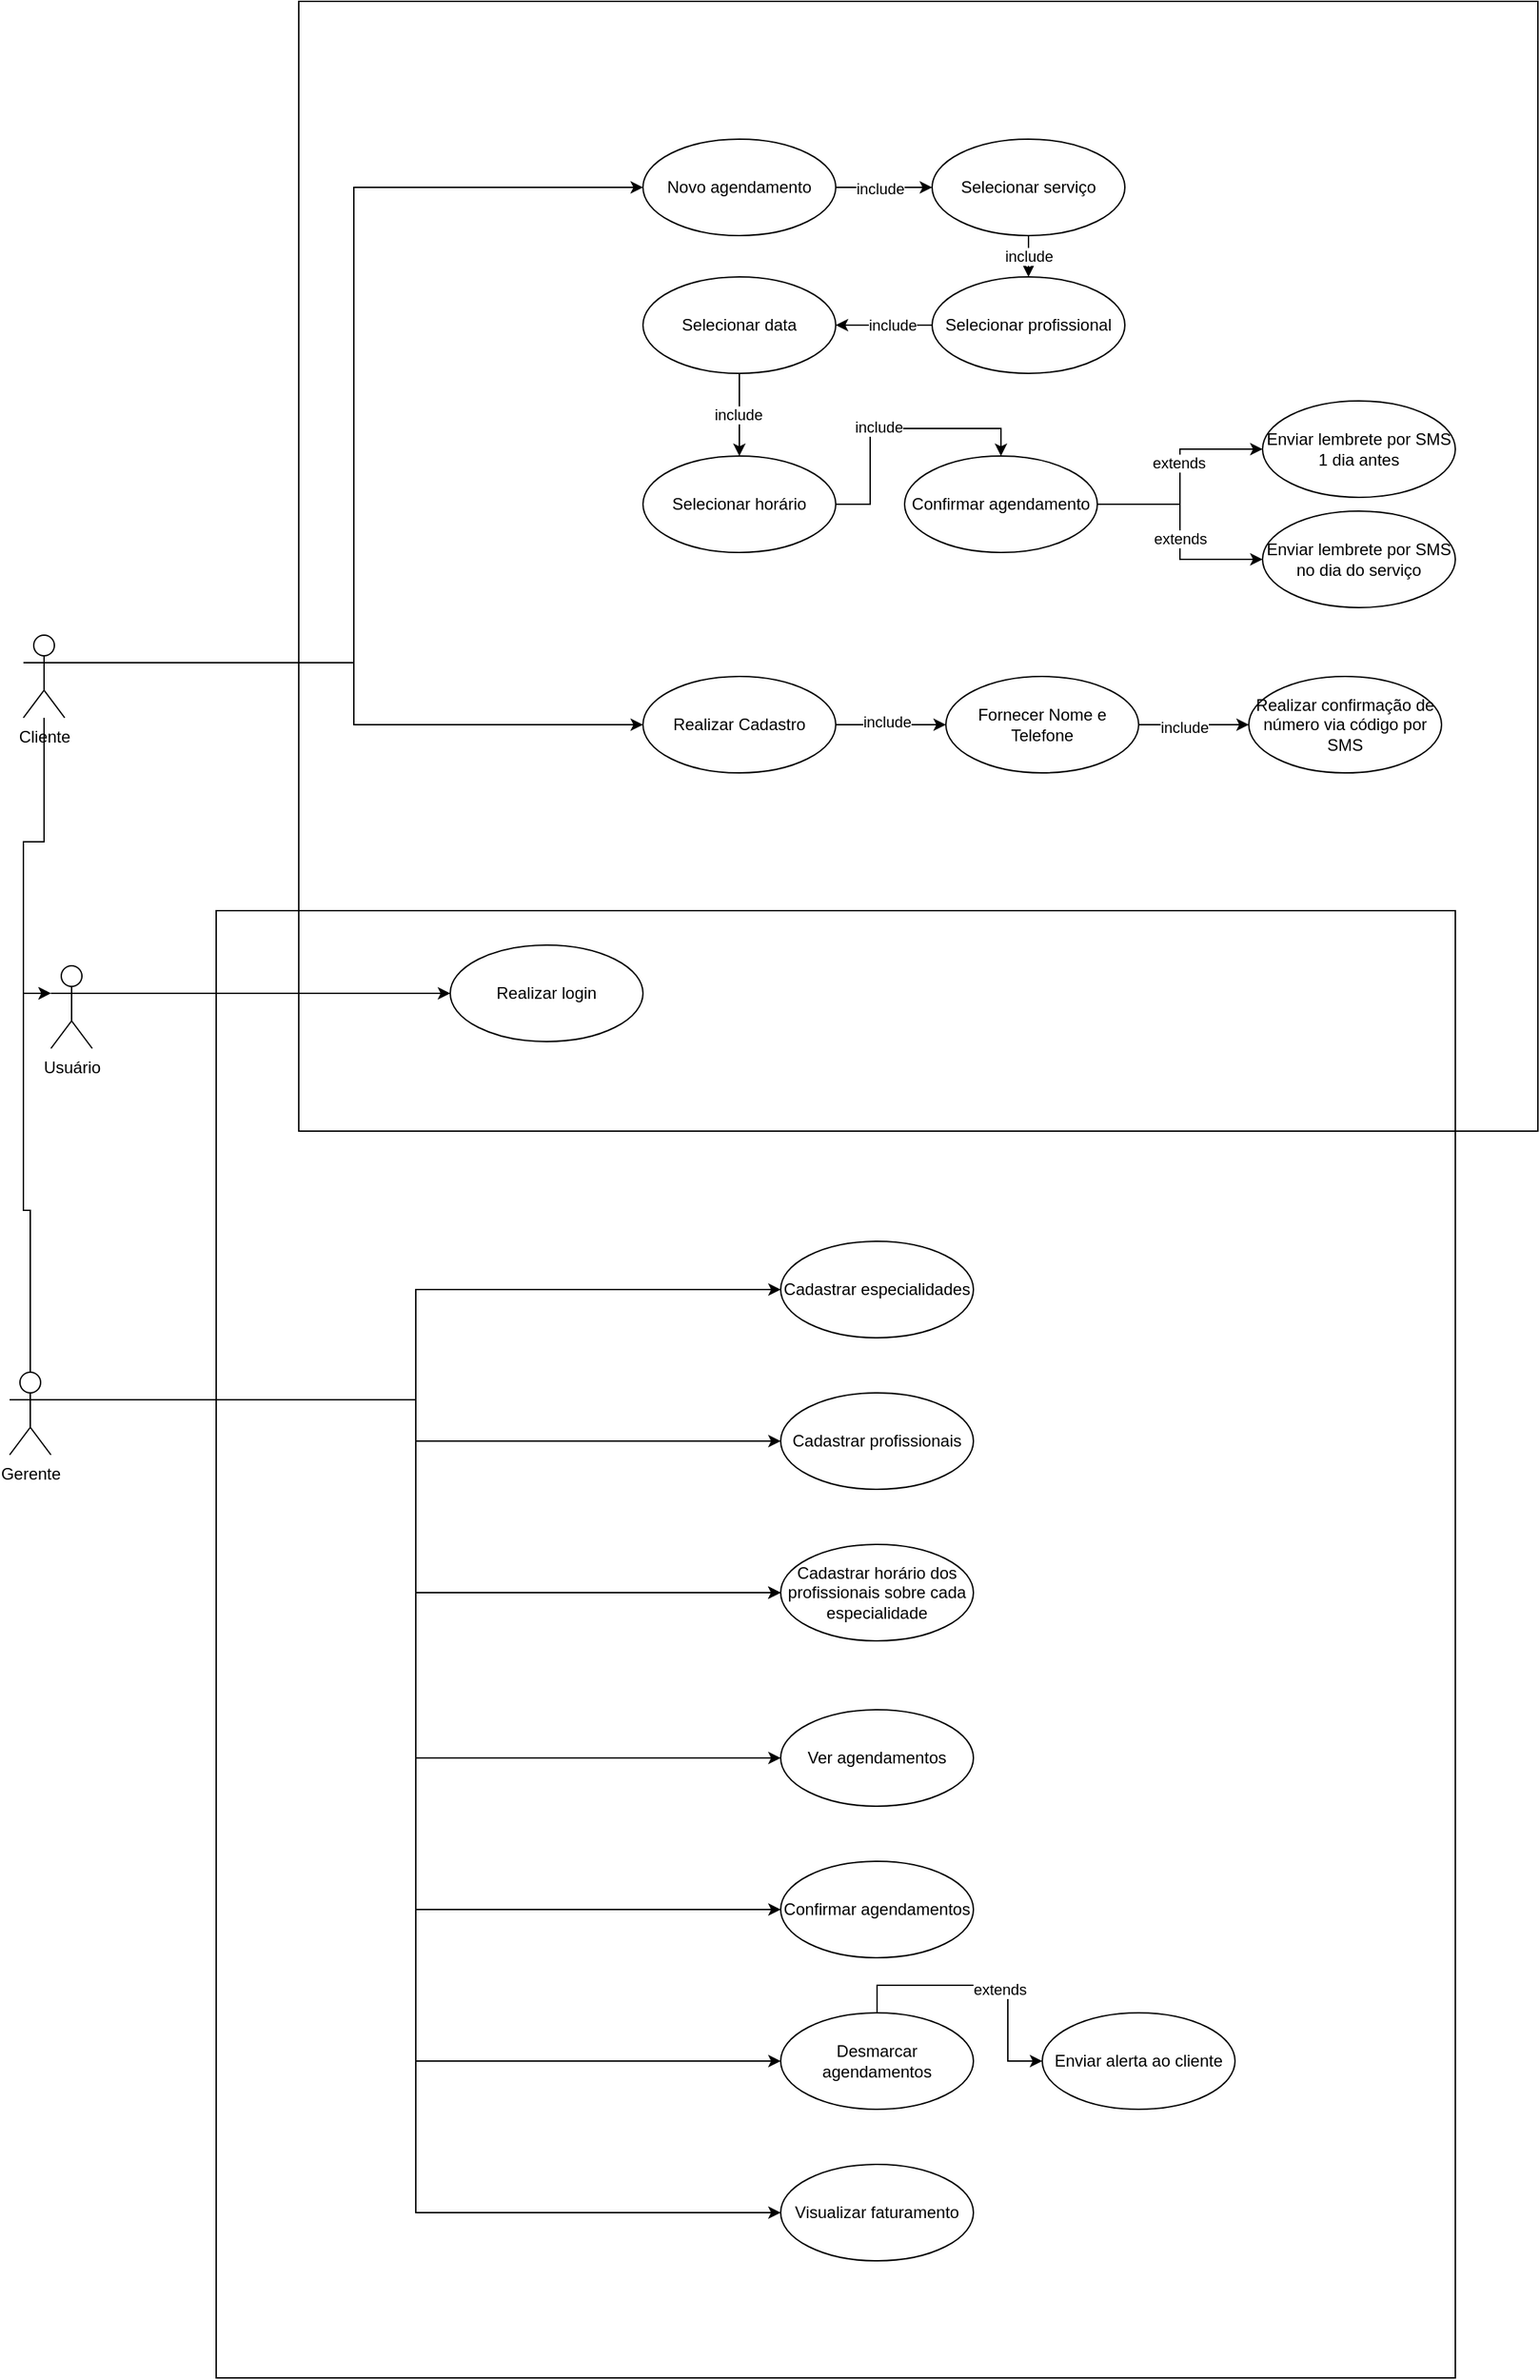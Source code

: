 <mxfile version="26.1.0">
  <diagram name="Page-1" id="c4acf3e9-155e-7222-9cf6-157b1a14988f">
    <mxGraphModel dx="5227" dy="2470" grid="1" gridSize="10" guides="1" tooltips="1" connect="1" arrows="1" fold="1" page="1" pageScale="1" pageWidth="827" pageHeight="1169" background="none" math="0" shadow="0">
      <root>
        <mxCell id="0" />
        <mxCell id="1" parent="0" />
        <mxCell id="wauUHXRGsOrUapXSiY5B-23" style="edgeStyle=orthogonalEdgeStyle;rounded=0;orthogonalLoop=1;jettySize=auto;html=1;exitX=1;exitY=0.333;exitDx=0;exitDy=0;exitPerimeter=0;entryX=0;entryY=0.5;entryDx=0;entryDy=0;" parent="1" source="wauUHXRGsOrUapXSiY5B-1" target="wauUHXRGsOrUapXSiY5B-8" edge="1">
          <mxGeometry relative="1" as="geometry" />
        </mxCell>
        <mxCell id="Y423KzhKvd0CNDpzO20D-13" style="edgeStyle=orthogonalEdgeStyle;rounded=0;orthogonalLoop=1;jettySize=auto;html=1;exitX=1;exitY=0.333;exitDx=0;exitDy=0;exitPerimeter=0;entryX=0;entryY=0.5;entryDx=0;entryDy=0;" edge="1" parent="1" source="wauUHXRGsOrUapXSiY5B-1" target="Y423KzhKvd0CNDpzO20D-6">
          <mxGeometry relative="1" as="geometry" />
        </mxCell>
        <mxCell id="wauUHXRGsOrUapXSiY5B-1" value="Cliente" style="shape=umlActor;verticalLabelPosition=bottom;verticalAlign=top;html=1;outlineConnect=0;" parent="1" vertex="1">
          <mxGeometry x="-520" y="700" width="30" height="60" as="geometry" />
        </mxCell>
        <mxCell id="wauUHXRGsOrUapXSiY5B-15" value="" style="edgeStyle=orthogonalEdgeStyle;rounded=0;orthogonalLoop=1;jettySize=auto;html=1;exitX=1;exitY=0.5;exitDx=0;exitDy=0;entryX=0;entryY=0.5;entryDx=0;entryDy=0;" parent="1" source="wauUHXRGsOrUapXSiY5B-8" target="wauUHXRGsOrUapXSiY5B-9" edge="1">
          <mxGeometry relative="1" as="geometry" />
        </mxCell>
        <mxCell id="wauUHXRGsOrUapXSiY5B-24" value="include" style="edgeLabel;html=1;align=center;verticalAlign=middle;resizable=0;points=[];" parent="wauUHXRGsOrUapXSiY5B-15" vertex="1" connectable="0">
          <mxGeometry x="-0.086" y="-1" relative="1" as="geometry">
            <mxPoint as="offset" />
          </mxGeometry>
        </mxCell>
        <mxCell id="wauUHXRGsOrUapXSiY5B-8" value="Novo agendamento" style="ellipse;whiteSpace=wrap;html=1;" parent="1" vertex="1">
          <mxGeometry x="-70" y="340" width="140" height="70" as="geometry" />
        </mxCell>
        <mxCell id="wauUHXRGsOrUapXSiY5B-17" style="edgeStyle=orthogonalEdgeStyle;rounded=0;orthogonalLoop=1;jettySize=auto;html=1;exitX=0.5;exitY=1;exitDx=0;exitDy=0;entryX=0.5;entryY=0;entryDx=0;entryDy=0;" parent="1" source="wauUHXRGsOrUapXSiY5B-9" target="wauUHXRGsOrUapXSiY5B-10" edge="1">
          <mxGeometry relative="1" as="geometry" />
        </mxCell>
        <mxCell id="wauUHXRGsOrUapXSiY5B-18" value="include" style="edgeLabel;html=1;align=center;verticalAlign=middle;resizable=0;points=[];" parent="wauUHXRGsOrUapXSiY5B-17" vertex="1" connectable="0">
          <mxGeometry x="-0.011" relative="1" as="geometry">
            <mxPoint as="offset" />
          </mxGeometry>
        </mxCell>
        <mxCell id="wauUHXRGsOrUapXSiY5B-9" value="Selecionar serviço" style="ellipse;whiteSpace=wrap;html=1;" parent="1" vertex="1">
          <mxGeometry x="140" y="340" width="140" height="70" as="geometry" />
        </mxCell>
        <mxCell id="wauUHXRGsOrUapXSiY5B-19" style="edgeStyle=orthogonalEdgeStyle;rounded=0;orthogonalLoop=1;jettySize=auto;html=1;exitX=0;exitY=0.5;exitDx=0;exitDy=0;entryX=1;entryY=0.5;entryDx=0;entryDy=0;" parent="1" source="wauUHXRGsOrUapXSiY5B-10" target="wauUHXRGsOrUapXSiY5B-11" edge="1">
          <mxGeometry relative="1" as="geometry" />
        </mxCell>
        <mxCell id="wauUHXRGsOrUapXSiY5B-20" value="include" style="edgeLabel;html=1;align=center;verticalAlign=middle;resizable=0;points=[];" parent="wauUHXRGsOrUapXSiY5B-19" vertex="1" connectable="0">
          <mxGeometry x="0.077" y="-3" relative="1" as="geometry">
            <mxPoint x="8" y="3" as="offset" />
          </mxGeometry>
        </mxCell>
        <mxCell id="wauUHXRGsOrUapXSiY5B-10" value="Selecionar profissional" style="ellipse;whiteSpace=wrap;html=1;" parent="1" vertex="1">
          <mxGeometry x="140" y="440" width="140" height="70" as="geometry" />
        </mxCell>
        <mxCell id="wauUHXRGsOrUapXSiY5B-21" style="edgeStyle=orthogonalEdgeStyle;rounded=0;orthogonalLoop=1;jettySize=auto;html=1;exitX=0.5;exitY=1;exitDx=0;exitDy=0;entryX=0.5;entryY=0;entryDx=0;entryDy=0;" parent="1" source="wauUHXRGsOrUapXSiY5B-11" target="wauUHXRGsOrUapXSiY5B-13" edge="1">
          <mxGeometry relative="1" as="geometry" />
        </mxCell>
        <mxCell id="wauUHXRGsOrUapXSiY5B-22" value="include" style="edgeLabel;html=1;align=center;verticalAlign=middle;resizable=0;points=[];" parent="wauUHXRGsOrUapXSiY5B-21" vertex="1" connectable="0">
          <mxGeometry x="-0.003" y="-1" relative="1" as="geometry">
            <mxPoint as="offset" />
          </mxGeometry>
        </mxCell>
        <mxCell id="wauUHXRGsOrUapXSiY5B-11" value="Selecionar data" style="ellipse;whiteSpace=wrap;html=1;" parent="1" vertex="1">
          <mxGeometry x="-70" y="440" width="140" height="70" as="geometry" />
        </mxCell>
        <mxCell id="wauUHXRGsOrUapXSiY5B-28" style="edgeStyle=orthogonalEdgeStyle;rounded=0;orthogonalLoop=1;jettySize=auto;html=1;exitX=1;exitY=0.5;exitDx=0;exitDy=0;entryX=0.5;entryY=0;entryDx=0;entryDy=0;" parent="1" source="wauUHXRGsOrUapXSiY5B-13" target="wauUHXRGsOrUapXSiY5B-27" edge="1">
          <mxGeometry relative="1" as="geometry" />
        </mxCell>
        <mxCell id="wauUHXRGsOrUapXSiY5B-29" value="include" style="edgeLabel;html=1;align=center;verticalAlign=middle;resizable=0;points=[];" parent="wauUHXRGsOrUapXSiY5B-28" vertex="1" connectable="0">
          <mxGeometry x="-0.117" y="1" relative="1" as="geometry">
            <mxPoint as="offset" />
          </mxGeometry>
        </mxCell>
        <mxCell id="wauUHXRGsOrUapXSiY5B-13" value="Selecionar horário" style="ellipse;whiteSpace=wrap;html=1;" parent="1" vertex="1">
          <mxGeometry x="-70" y="570" width="140" height="70" as="geometry" />
        </mxCell>
        <mxCell id="Y423KzhKvd0CNDpzO20D-16" style="edgeStyle=orthogonalEdgeStyle;rounded=0;orthogonalLoop=1;jettySize=auto;html=1;exitX=1;exitY=0.5;exitDx=0;exitDy=0;entryX=0;entryY=0.5;entryDx=0;entryDy=0;" edge="1" parent="1" source="wauUHXRGsOrUapXSiY5B-27" target="Y423KzhKvd0CNDpzO20D-15">
          <mxGeometry relative="1" as="geometry" />
        </mxCell>
        <mxCell id="Y423KzhKvd0CNDpzO20D-17" value="extends" style="edgeLabel;html=1;align=center;verticalAlign=middle;resizable=0;points=[];" vertex="1" connectable="0" parent="Y423KzhKvd0CNDpzO20D-16">
          <mxGeometry x="0.011" y="1" relative="1" as="geometry">
            <mxPoint y="-9" as="offset" />
          </mxGeometry>
        </mxCell>
        <mxCell id="Y423KzhKvd0CNDpzO20D-19" style="edgeStyle=orthogonalEdgeStyle;rounded=0;orthogonalLoop=1;jettySize=auto;html=1;exitX=1;exitY=0.5;exitDx=0;exitDy=0;entryX=0;entryY=0.5;entryDx=0;entryDy=0;" edge="1" parent="1" source="wauUHXRGsOrUapXSiY5B-27" target="Y423KzhKvd0CNDpzO20D-18">
          <mxGeometry relative="1" as="geometry" />
        </mxCell>
        <mxCell id="Y423KzhKvd0CNDpzO20D-20" value="extends" style="edgeLabel;html=1;align=center;verticalAlign=middle;resizable=0;points=[];" vertex="1" connectable="0" parent="Y423KzhKvd0CNDpzO20D-19">
          <mxGeometry x="0.423" y="-1" relative="1" as="geometry">
            <mxPoint x="-14" y="-16" as="offset" />
          </mxGeometry>
        </mxCell>
        <mxCell id="wauUHXRGsOrUapXSiY5B-27" value="Confirmar agendamento" style="ellipse;whiteSpace=wrap;html=1;" parent="1" vertex="1">
          <mxGeometry x="120" y="570" width="140" height="70" as="geometry" />
        </mxCell>
        <mxCell id="wauUHXRGsOrUapXSiY5B-43" style="edgeStyle=orthogonalEdgeStyle;rounded=0;orthogonalLoop=1;jettySize=auto;html=1;exitX=1;exitY=0.333;exitDx=0;exitDy=0;exitPerimeter=0;entryX=0;entryY=0.5;entryDx=0;entryDy=0;" parent="1" source="wauUHXRGsOrUapXSiY5B-33" target="wauUHXRGsOrUapXSiY5B-35" edge="1">
          <mxGeometry relative="1" as="geometry" />
        </mxCell>
        <mxCell id="wauUHXRGsOrUapXSiY5B-44" style="edgeStyle=orthogonalEdgeStyle;rounded=0;orthogonalLoop=1;jettySize=auto;html=1;exitX=1;exitY=0.333;exitDx=0;exitDy=0;exitPerimeter=0;entryX=0;entryY=0.5;entryDx=0;entryDy=0;" parent="1" source="wauUHXRGsOrUapXSiY5B-33" target="wauUHXRGsOrUapXSiY5B-36" edge="1">
          <mxGeometry relative="1" as="geometry" />
        </mxCell>
        <mxCell id="wauUHXRGsOrUapXSiY5B-45" style="edgeStyle=orthogonalEdgeStyle;rounded=0;orthogonalLoop=1;jettySize=auto;html=1;exitX=1;exitY=0.333;exitDx=0;exitDy=0;exitPerimeter=0;entryX=0;entryY=0.5;entryDx=0;entryDy=0;" parent="1" source="wauUHXRGsOrUapXSiY5B-33" target="wauUHXRGsOrUapXSiY5B-37" edge="1">
          <mxGeometry relative="1" as="geometry" />
        </mxCell>
        <mxCell id="wauUHXRGsOrUapXSiY5B-46" style="edgeStyle=orthogonalEdgeStyle;rounded=0;orthogonalLoop=1;jettySize=auto;html=1;exitX=1;exitY=0.333;exitDx=0;exitDy=0;exitPerimeter=0;entryX=0;entryY=0.5;entryDx=0;entryDy=0;" parent="1" source="wauUHXRGsOrUapXSiY5B-33" target="wauUHXRGsOrUapXSiY5B-38" edge="1">
          <mxGeometry relative="1" as="geometry" />
        </mxCell>
        <mxCell id="wauUHXRGsOrUapXSiY5B-47" style="edgeStyle=orthogonalEdgeStyle;rounded=0;orthogonalLoop=1;jettySize=auto;html=1;exitX=1;exitY=0.333;exitDx=0;exitDy=0;exitPerimeter=0;entryX=0;entryY=0.5;entryDx=0;entryDy=0;" parent="1" source="wauUHXRGsOrUapXSiY5B-33" target="wauUHXRGsOrUapXSiY5B-39" edge="1">
          <mxGeometry relative="1" as="geometry" />
        </mxCell>
        <mxCell id="wauUHXRGsOrUapXSiY5B-49" style="edgeStyle=orthogonalEdgeStyle;rounded=0;orthogonalLoop=1;jettySize=auto;html=1;exitX=1;exitY=0.333;exitDx=0;exitDy=0;exitPerimeter=0;entryX=0;entryY=0.5;entryDx=0;entryDy=0;" parent="1" source="wauUHXRGsOrUapXSiY5B-33" target="wauUHXRGsOrUapXSiY5B-42" edge="1">
          <mxGeometry relative="1" as="geometry" />
        </mxCell>
        <mxCell id="Y423KzhKvd0CNDpzO20D-2" style="edgeStyle=orthogonalEdgeStyle;rounded=0;orthogonalLoop=1;jettySize=auto;html=1;exitX=1;exitY=0.333;exitDx=0;exitDy=0;exitPerimeter=0;entryX=0;entryY=0.5;entryDx=0;entryDy=0;" edge="1" parent="1" source="wauUHXRGsOrUapXSiY5B-33" target="wauUHXRGsOrUapXSiY5B-40">
          <mxGeometry relative="1" as="geometry" />
        </mxCell>
        <mxCell id="wauUHXRGsOrUapXSiY5B-33" value="Gerente" style="shape=umlActor;verticalLabelPosition=bottom;verticalAlign=top;html=1;outlineConnect=0;" parent="1" vertex="1">
          <mxGeometry x="-530" y="1235" width="30" height="60" as="geometry" />
        </mxCell>
        <mxCell id="wauUHXRGsOrUapXSiY5B-35" value="Cadastrar especialidades" style="ellipse;whiteSpace=wrap;html=1;" parent="1" vertex="1">
          <mxGeometry x="30" y="1140" width="140" height="70" as="geometry" />
        </mxCell>
        <mxCell id="wauUHXRGsOrUapXSiY5B-36" value="Cadastrar profissionais" style="ellipse;whiteSpace=wrap;html=1;" parent="1" vertex="1">
          <mxGeometry x="30" y="1250" width="140" height="70" as="geometry" />
        </mxCell>
        <mxCell id="wauUHXRGsOrUapXSiY5B-38" value="Ver agendamentos" style="ellipse;whiteSpace=wrap;html=1;" parent="1" vertex="1">
          <mxGeometry x="30" y="1480" width="140" height="70" as="geometry" />
        </mxCell>
        <mxCell id="wauUHXRGsOrUapXSiY5B-39" value="Confirmar agendamentos" style="ellipse;whiteSpace=wrap;html=1;" parent="1" vertex="1">
          <mxGeometry x="30" y="1590" width="140" height="70" as="geometry" />
        </mxCell>
        <mxCell id="wauUHXRGsOrUapXSiY5B-51" style="edgeStyle=orthogonalEdgeStyle;rounded=0;orthogonalLoop=1;jettySize=auto;html=1;exitX=0.5;exitY=0;exitDx=0;exitDy=0;entryX=0;entryY=0.5;entryDx=0;entryDy=0;" parent="1" source="wauUHXRGsOrUapXSiY5B-40" target="wauUHXRGsOrUapXSiY5B-41" edge="1">
          <mxGeometry relative="1" as="geometry" />
        </mxCell>
        <mxCell id="wauUHXRGsOrUapXSiY5B-52" value="extends" style="edgeLabel;html=1;align=center;verticalAlign=middle;resizable=0;points=[];" parent="wauUHXRGsOrUapXSiY5B-51" vertex="1" connectable="0">
          <mxGeometry x="0.114" y="-3" relative="1" as="geometry">
            <mxPoint as="offset" />
          </mxGeometry>
        </mxCell>
        <mxCell id="wauUHXRGsOrUapXSiY5B-40" value="Desmarcar agendamentos" style="ellipse;whiteSpace=wrap;html=1;" parent="1" vertex="1">
          <mxGeometry x="30" y="1700" width="140" height="70" as="geometry" />
        </mxCell>
        <mxCell id="wauUHXRGsOrUapXSiY5B-41" value="Enviar alerta ao cliente" style="ellipse;whiteSpace=wrap;html=1;" parent="1" vertex="1">
          <mxGeometry x="220" y="1700" width="140" height="70" as="geometry" />
        </mxCell>
        <mxCell id="wauUHXRGsOrUapXSiY5B-42" value="Visualizar faturamento" style="ellipse;whiteSpace=wrap;html=1;" parent="1" vertex="1">
          <mxGeometry x="30" y="1810" width="140" height="70" as="geometry" />
        </mxCell>
        <mxCell id="wauUHXRGsOrUapXSiY5B-61" style="edgeStyle=orthogonalEdgeStyle;rounded=0;orthogonalLoop=1;jettySize=auto;html=1;exitX=1;exitY=0.333;exitDx=0;exitDy=0;exitPerimeter=0;entryX=0;entryY=0.5;entryDx=0;entryDy=0;" parent="1" source="wauUHXRGsOrUapXSiY5B-53" target="wauUHXRGsOrUapXSiY5B-60" edge="1">
          <mxGeometry relative="1" as="geometry" />
        </mxCell>
        <mxCell id="wauUHXRGsOrUapXSiY5B-53" value="Usuário" style="shape=umlActor;verticalLabelPosition=bottom;verticalAlign=top;html=1;" parent="1" vertex="1">
          <mxGeometry x="-500" y="940" width="30" height="60" as="geometry" />
        </mxCell>
        <mxCell id="wauUHXRGsOrUapXSiY5B-57" style="edgeStyle=orthogonalEdgeStyle;rounded=0;orthogonalLoop=1;jettySize=auto;html=1;entryX=0;entryY=0.333;entryDx=0;entryDy=0;entryPerimeter=0;" parent="1" source="wauUHXRGsOrUapXSiY5B-33" target="wauUHXRGsOrUapXSiY5B-53" edge="1">
          <mxGeometry relative="1" as="geometry" />
        </mxCell>
        <mxCell id="wauUHXRGsOrUapXSiY5B-60" value="Realizar login" style="ellipse;whiteSpace=wrap;html=1;" parent="1" vertex="1">
          <mxGeometry x="-210" y="925" width="140" height="70" as="geometry" />
        </mxCell>
        <mxCell id="Y423KzhKvd0CNDpzO20D-1" value="" style="edgeStyle=orthogonalEdgeStyle;rounded=0;orthogonalLoop=1;jettySize=auto;html=1;exitX=1;exitY=0.333;exitDx=0;exitDy=0;exitPerimeter=0;entryX=0;entryY=0.5;entryDx=0;entryDy=0;" edge="1" parent="1" source="wauUHXRGsOrUapXSiY5B-33" target="wauUHXRGsOrUapXSiY5B-37">
          <mxGeometry relative="1" as="geometry">
            <mxPoint x="-500" y="1255" as="sourcePoint" />
            <mxPoint x="190" y="1380" as="targetPoint" />
          </mxGeometry>
        </mxCell>
        <mxCell id="wauUHXRGsOrUapXSiY5B-37" value="Cadastrar horário dos profissionais sobre cada especialidade" style="ellipse;whiteSpace=wrap;html=1;" parent="1" vertex="1">
          <mxGeometry x="30" y="1360" width="140" height="70" as="geometry" />
        </mxCell>
        <mxCell id="Y423KzhKvd0CNDpzO20D-5" style="edgeStyle=orthogonalEdgeStyle;rounded=0;orthogonalLoop=1;jettySize=auto;html=1;entryX=0;entryY=0.333;entryDx=0;entryDy=0;entryPerimeter=0;" edge="1" parent="1" source="wauUHXRGsOrUapXSiY5B-1" target="wauUHXRGsOrUapXSiY5B-53">
          <mxGeometry relative="1" as="geometry" />
        </mxCell>
        <mxCell id="Y423KzhKvd0CNDpzO20D-8" style="edgeStyle=orthogonalEdgeStyle;rounded=0;orthogonalLoop=1;jettySize=auto;html=1;exitX=1;exitY=0.5;exitDx=0;exitDy=0;entryX=0;entryY=0.5;entryDx=0;entryDy=0;" edge="1" parent="1" source="Y423KzhKvd0CNDpzO20D-6" target="Y423KzhKvd0CNDpzO20D-7">
          <mxGeometry relative="1" as="geometry" />
        </mxCell>
        <mxCell id="Y423KzhKvd0CNDpzO20D-9" value="include" style="edgeLabel;html=1;align=center;verticalAlign=middle;resizable=0;points=[];" vertex="1" connectable="0" parent="Y423KzhKvd0CNDpzO20D-8">
          <mxGeometry x="-0.074" y="2" relative="1" as="geometry">
            <mxPoint as="offset" />
          </mxGeometry>
        </mxCell>
        <mxCell id="Y423KzhKvd0CNDpzO20D-6" value="Realizar Cadastro" style="ellipse;whiteSpace=wrap;html=1;" vertex="1" parent="1">
          <mxGeometry x="-70" y="730" width="140" height="70" as="geometry" />
        </mxCell>
        <mxCell id="Y423KzhKvd0CNDpzO20D-11" style="edgeStyle=orthogonalEdgeStyle;rounded=0;orthogonalLoop=1;jettySize=auto;html=1;exitX=1;exitY=0.5;exitDx=0;exitDy=0;entryX=0;entryY=0.5;entryDx=0;entryDy=0;" edge="1" parent="1" source="Y423KzhKvd0CNDpzO20D-7" target="Y423KzhKvd0CNDpzO20D-10">
          <mxGeometry relative="1" as="geometry" />
        </mxCell>
        <mxCell id="Y423KzhKvd0CNDpzO20D-12" value="include" style="edgeLabel;html=1;align=center;verticalAlign=middle;resizable=0;points=[];" vertex="1" connectable="0" parent="Y423KzhKvd0CNDpzO20D-11">
          <mxGeometry x="-0.179" y="-2" relative="1" as="geometry">
            <mxPoint as="offset" />
          </mxGeometry>
        </mxCell>
        <mxCell id="Y423KzhKvd0CNDpzO20D-7" value="Fornecer Nome e Telefone" style="ellipse;whiteSpace=wrap;html=1;" vertex="1" parent="1">
          <mxGeometry x="150" y="730" width="140" height="70" as="geometry" />
        </mxCell>
        <mxCell id="Y423KzhKvd0CNDpzO20D-10" value="Realizar confirmação de número via código por SMS" style="ellipse;whiteSpace=wrap;html=1;" vertex="1" parent="1">
          <mxGeometry x="370" y="730" width="140" height="70" as="geometry" />
        </mxCell>
        <mxCell id="Y423KzhKvd0CNDpzO20D-15" value="Enviar lembrete por SMS 1 dia antes" style="ellipse;whiteSpace=wrap;html=1;" vertex="1" parent="1">
          <mxGeometry x="380" y="530" width="140" height="70" as="geometry" />
        </mxCell>
        <mxCell id="Y423KzhKvd0CNDpzO20D-18" value="Enviar lembrete por SMS no dia do serviço" style="ellipse;whiteSpace=wrap;html=1;" vertex="1" parent="1">
          <mxGeometry x="380" y="610" width="140" height="70" as="geometry" />
        </mxCell>
        <mxCell id="Y423KzhKvd0CNDpzO20D-21" value="&lt;div&gt;&lt;br/&gt;&lt;/div&gt;" style="html=1;whiteSpace=wrap;glass=0;shadow=0;fillColor=none;" vertex="1" parent="1">
          <mxGeometry x="-320" y="240" width="900" height="820" as="geometry" />
        </mxCell>
        <mxCell id="Y423KzhKvd0CNDpzO20D-22" value="" style="html=1;whiteSpace=wrap;glass=0;shadow=0;fillColor=none;" vertex="1" parent="1">
          <mxGeometry x="-380" y="900" width="900" height="1065" as="geometry" />
        </mxCell>
      </root>
    </mxGraphModel>
  </diagram>
</mxfile>
